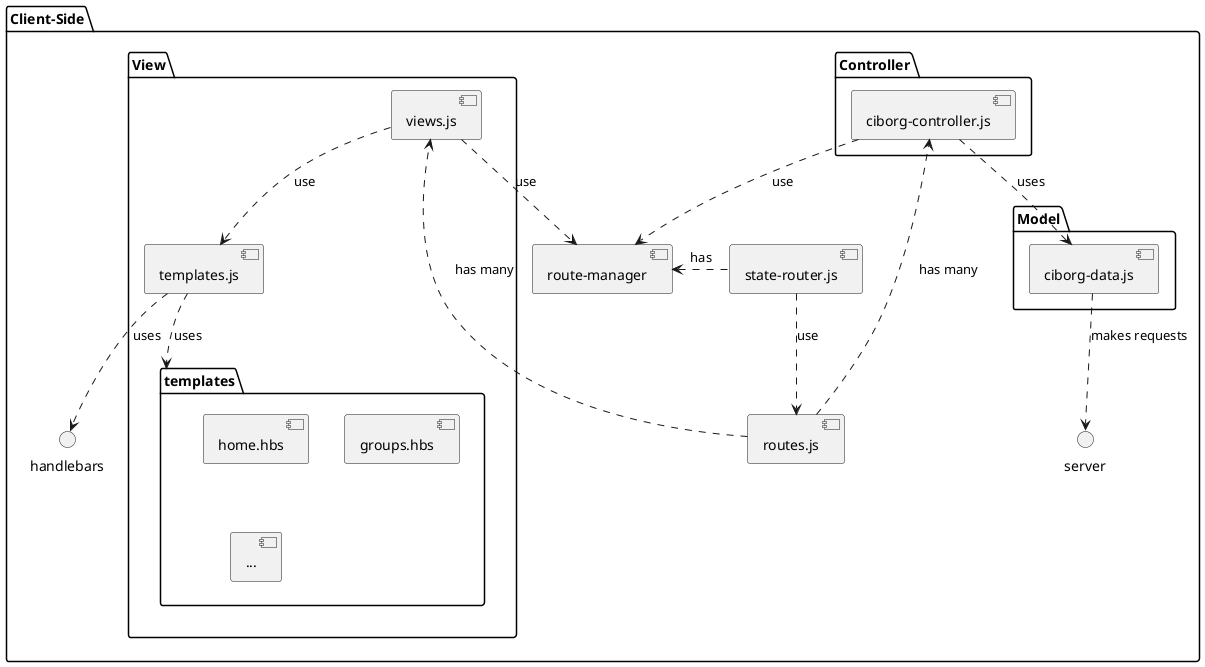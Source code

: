 @startuml

package "Client-Side"{

    [route-manager]

    package "Controller" {
        [ciborg-controller.js]
    }
    package "Model" {
        [ciborg-data.js]
    }
    package "View" {
        package "templates"{
           [home.hbs]
           [groups.hbs]
           [...]
        }
        [templates.js]
        [views.js]
    }

    [routes.js] ..> [ciborg-controller.js] : has many
    [routes.js] ..> [views.js] : has many
    [state-router.js]

    [ciborg-controller.js] .down.> [ciborg-data.js] : uses
    [ciborg-data.js]   ..> server : makes requests
    [templates.js] ..> handlebars : uses
    [templates.js] ..> templates : uses
    [views.js] ..> [templates.js] : use

    [ciborg-controller.js] ..> [route-manager] : use
    [views.js] ..> [route-manager] : use
    [state-router.js] .left.> [route-manager] : has
    [state-router.js] ..>  [routes.js] : use
}
@enduml